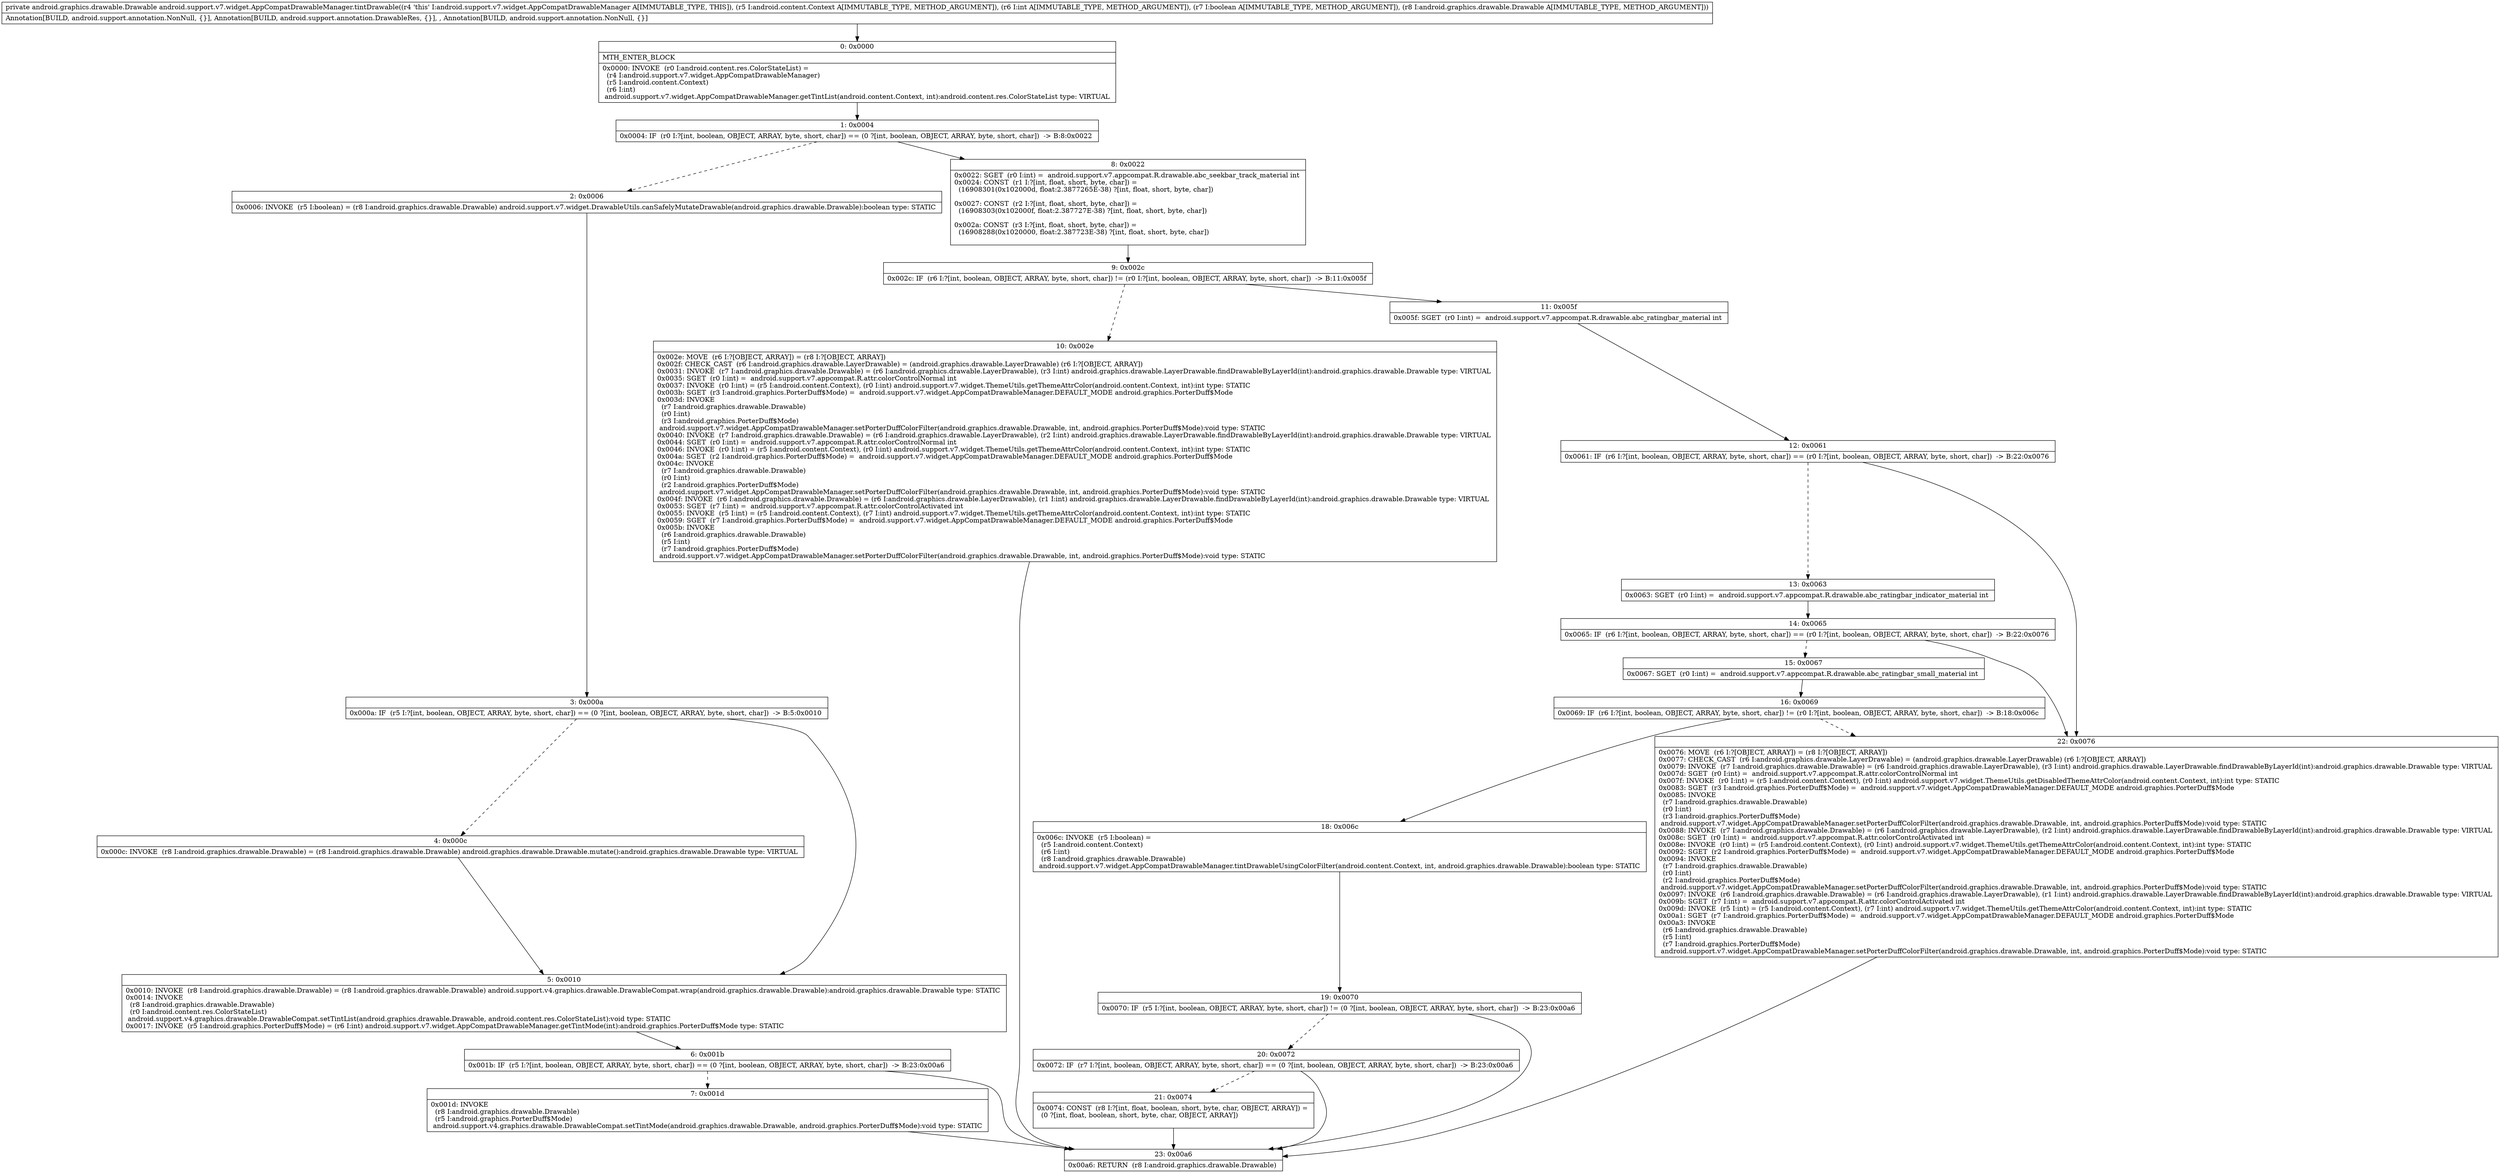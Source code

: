 digraph "CFG forandroid.support.v7.widget.AppCompatDrawableManager.tintDrawable(Landroid\/content\/Context;IZLandroid\/graphics\/drawable\/Drawable;)Landroid\/graphics\/drawable\/Drawable;" {
Node_0 [shape=record,label="{0\:\ 0x0000|MTH_ENTER_BLOCK\l|0x0000: INVOKE  (r0 I:android.content.res.ColorStateList) = \l  (r4 I:android.support.v7.widget.AppCompatDrawableManager)\l  (r5 I:android.content.Context)\l  (r6 I:int)\l android.support.v7.widget.AppCompatDrawableManager.getTintList(android.content.Context, int):android.content.res.ColorStateList type: VIRTUAL \l}"];
Node_1 [shape=record,label="{1\:\ 0x0004|0x0004: IF  (r0 I:?[int, boolean, OBJECT, ARRAY, byte, short, char]) == (0 ?[int, boolean, OBJECT, ARRAY, byte, short, char])  \-\> B:8:0x0022 \l}"];
Node_2 [shape=record,label="{2\:\ 0x0006|0x0006: INVOKE  (r5 I:boolean) = (r8 I:android.graphics.drawable.Drawable) android.support.v7.widget.DrawableUtils.canSafelyMutateDrawable(android.graphics.drawable.Drawable):boolean type: STATIC \l}"];
Node_3 [shape=record,label="{3\:\ 0x000a|0x000a: IF  (r5 I:?[int, boolean, OBJECT, ARRAY, byte, short, char]) == (0 ?[int, boolean, OBJECT, ARRAY, byte, short, char])  \-\> B:5:0x0010 \l}"];
Node_4 [shape=record,label="{4\:\ 0x000c|0x000c: INVOKE  (r8 I:android.graphics.drawable.Drawable) = (r8 I:android.graphics.drawable.Drawable) android.graphics.drawable.Drawable.mutate():android.graphics.drawable.Drawable type: VIRTUAL \l}"];
Node_5 [shape=record,label="{5\:\ 0x0010|0x0010: INVOKE  (r8 I:android.graphics.drawable.Drawable) = (r8 I:android.graphics.drawable.Drawable) android.support.v4.graphics.drawable.DrawableCompat.wrap(android.graphics.drawable.Drawable):android.graphics.drawable.Drawable type: STATIC \l0x0014: INVOKE  \l  (r8 I:android.graphics.drawable.Drawable)\l  (r0 I:android.content.res.ColorStateList)\l android.support.v4.graphics.drawable.DrawableCompat.setTintList(android.graphics.drawable.Drawable, android.content.res.ColorStateList):void type: STATIC \l0x0017: INVOKE  (r5 I:android.graphics.PorterDuff$Mode) = (r6 I:int) android.support.v7.widget.AppCompatDrawableManager.getTintMode(int):android.graphics.PorterDuff$Mode type: STATIC \l}"];
Node_6 [shape=record,label="{6\:\ 0x001b|0x001b: IF  (r5 I:?[int, boolean, OBJECT, ARRAY, byte, short, char]) == (0 ?[int, boolean, OBJECT, ARRAY, byte, short, char])  \-\> B:23:0x00a6 \l}"];
Node_7 [shape=record,label="{7\:\ 0x001d|0x001d: INVOKE  \l  (r8 I:android.graphics.drawable.Drawable)\l  (r5 I:android.graphics.PorterDuff$Mode)\l android.support.v4.graphics.drawable.DrawableCompat.setTintMode(android.graphics.drawable.Drawable, android.graphics.PorterDuff$Mode):void type: STATIC \l}"];
Node_8 [shape=record,label="{8\:\ 0x0022|0x0022: SGET  (r0 I:int) =  android.support.v7.appcompat.R.drawable.abc_seekbar_track_material int \l0x0024: CONST  (r1 I:?[int, float, short, byte, char]) = \l  (16908301(0x102000d, float:2.3877265E\-38) ?[int, float, short, byte, char])\l \l0x0027: CONST  (r2 I:?[int, float, short, byte, char]) = \l  (16908303(0x102000f, float:2.387727E\-38) ?[int, float, short, byte, char])\l \l0x002a: CONST  (r3 I:?[int, float, short, byte, char]) = \l  (16908288(0x1020000, float:2.387723E\-38) ?[int, float, short, byte, char])\l \l}"];
Node_9 [shape=record,label="{9\:\ 0x002c|0x002c: IF  (r6 I:?[int, boolean, OBJECT, ARRAY, byte, short, char]) != (r0 I:?[int, boolean, OBJECT, ARRAY, byte, short, char])  \-\> B:11:0x005f \l}"];
Node_10 [shape=record,label="{10\:\ 0x002e|0x002e: MOVE  (r6 I:?[OBJECT, ARRAY]) = (r8 I:?[OBJECT, ARRAY]) \l0x002f: CHECK_CAST  (r6 I:android.graphics.drawable.LayerDrawable) = (android.graphics.drawable.LayerDrawable) (r6 I:?[OBJECT, ARRAY]) \l0x0031: INVOKE  (r7 I:android.graphics.drawable.Drawable) = (r6 I:android.graphics.drawable.LayerDrawable), (r3 I:int) android.graphics.drawable.LayerDrawable.findDrawableByLayerId(int):android.graphics.drawable.Drawable type: VIRTUAL \l0x0035: SGET  (r0 I:int) =  android.support.v7.appcompat.R.attr.colorControlNormal int \l0x0037: INVOKE  (r0 I:int) = (r5 I:android.content.Context), (r0 I:int) android.support.v7.widget.ThemeUtils.getThemeAttrColor(android.content.Context, int):int type: STATIC \l0x003b: SGET  (r3 I:android.graphics.PorterDuff$Mode) =  android.support.v7.widget.AppCompatDrawableManager.DEFAULT_MODE android.graphics.PorterDuff$Mode \l0x003d: INVOKE  \l  (r7 I:android.graphics.drawable.Drawable)\l  (r0 I:int)\l  (r3 I:android.graphics.PorterDuff$Mode)\l android.support.v7.widget.AppCompatDrawableManager.setPorterDuffColorFilter(android.graphics.drawable.Drawable, int, android.graphics.PorterDuff$Mode):void type: STATIC \l0x0040: INVOKE  (r7 I:android.graphics.drawable.Drawable) = (r6 I:android.graphics.drawable.LayerDrawable), (r2 I:int) android.graphics.drawable.LayerDrawable.findDrawableByLayerId(int):android.graphics.drawable.Drawable type: VIRTUAL \l0x0044: SGET  (r0 I:int) =  android.support.v7.appcompat.R.attr.colorControlNormal int \l0x0046: INVOKE  (r0 I:int) = (r5 I:android.content.Context), (r0 I:int) android.support.v7.widget.ThemeUtils.getThemeAttrColor(android.content.Context, int):int type: STATIC \l0x004a: SGET  (r2 I:android.graphics.PorterDuff$Mode) =  android.support.v7.widget.AppCompatDrawableManager.DEFAULT_MODE android.graphics.PorterDuff$Mode \l0x004c: INVOKE  \l  (r7 I:android.graphics.drawable.Drawable)\l  (r0 I:int)\l  (r2 I:android.graphics.PorterDuff$Mode)\l android.support.v7.widget.AppCompatDrawableManager.setPorterDuffColorFilter(android.graphics.drawable.Drawable, int, android.graphics.PorterDuff$Mode):void type: STATIC \l0x004f: INVOKE  (r6 I:android.graphics.drawable.Drawable) = (r6 I:android.graphics.drawable.LayerDrawable), (r1 I:int) android.graphics.drawable.LayerDrawable.findDrawableByLayerId(int):android.graphics.drawable.Drawable type: VIRTUAL \l0x0053: SGET  (r7 I:int) =  android.support.v7.appcompat.R.attr.colorControlActivated int \l0x0055: INVOKE  (r5 I:int) = (r5 I:android.content.Context), (r7 I:int) android.support.v7.widget.ThemeUtils.getThemeAttrColor(android.content.Context, int):int type: STATIC \l0x0059: SGET  (r7 I:android.graphics.PorterDuff$Mode) =  android.support.v7.widget.AppCompatDrawableManager.DEFAULT_MODE android.graphics.PorterDuff$Mode \l0x005b: INVOKE  \l  (r6 I:android.graphics.drawable.Drawable)\l  (r5 I:int)\l  (r7 I:android.graphics.PorterDuff$Mode)\l android.support.v7.widget.AppCompatDrawableManager.setPorterDuffColorFilter(android.graphics.drawable.Drawable, int, android.graphics.PorterDuff$Mode):void type: STATIC \l}"];
Node_11 [shape=record,label="{11\:\ 0x005f|0x005f: SGET  (r0 I:int) =  android.support.v7.appcompat.R.drawable.abc_ratingbar_material int \l}"];
Node_12 [shape=record,label="{12\:\ 0x0061|0x0061: IF  (r6 I:?[int, boolean, OBJECT, ARRAY, byte, short, char]) == (r0 I:?[int, boolean, OBJECT, ARRAY, byte, short, char])  \-\> B:22:0x0076 \l}"];
Node_13 [shape=record,label="{13\:\ 0x0063|0x0063: SGET  (r0 I:int) =  android.support.v7.appcompat.R.drawable.abc_ratingbar_indicator_material int \l}"];
Node_14 [shape=record,label="{14\:\ 0x0065|0x0065: IF  (r6 I:?[int, boolean, OBJECT, ARRAY, byte, short, char]) == (r0 I:?[int, boolean, OBJECT, ARRAY, byte, short, char])  \-\> B:22:0x0076 \l}"];
Node_15 [shape=record,label="{15\:\ 0x0067|0x0067: SGET  (r0 I:int) =  android.support.v7.appcompat.R.drawable.abc_ratingbar_small_material int \l}"];
Node_16 [shape=record,label="{16\:\ 0x0069|0x0069: IF  (r6 I:?[int, boolean, OBJECT, ARRAY, byte, short, char]) != (r0 I:?[int, boolean, OBJECT, ARRAY, byte, short, char])  \-\> B:18:0x006c \l}"];
Node_18 [shape=record,label="{18\:\ 0x006c|0x006c: INVOKE  (r5 I:boolean) = \l  (r5 I:android.content.Context)\l  (r6 I:int)\l  (r8 I:android.graphics.drawable.Drawable)\l android.support.v7.widget.AppCompatDrawableManager.tintDrawableUsingColorFilter(android.content.Context, int, android.graphics.drawable.Drawable):boolean type: STATIC \l}"];
Node_19 [shape=record,label="{19\:\ 0x0070|0x0070: IF  (r5 I:?[int, boolean, OBJECT, ARRAY, byte, short, char]) != (0 ?[int, boolean, OBJECT, ARRAY, byte, short, char])  \-\> B:23:0x00a6 \l}"];
Node_20 [shape=record,label="{20\:\ 0x0072|0x0072: IF  (r7 I:?[int, boolean, OBJECT, ARRAY, byte, short, char]) == (0 ?[int, boolean, OBJECT, ARRAY, byte, short, char])  \-\> B:23:0x00a6 \l}"];
Node_21 [shape=record,label="{21\:\ 0x0074|0x0074: CONST  (r8 I:?[int, float, boolean, short, byte, char, OBJECT, ARRAY]) = \l  (0 ?[int, float, boolean, short, byte, char, OBJECT, ARRAY])\l \l}"];
Node_22 [shape=record,label="{22\:\ 0x0076|0x0076: MOVE  (r6 I:?[OBJECT, ARRAY]) = (r8 I:?[OBJECT, ARRAY]) \l0x0077: CHECK_CAST  (r6 I:android.graphics.drawable.LayerDrawable) = (android.graphics.drawable.LayerDrawable) (r6 I:?[OBJECT, ARRAY]) \l0x0079: INVOKE  (r7 I:android.graphics.drawable.Drawable) = (r6 I:android.graphics.drawable.LayerDrawable), (r3 I:int) android.graphics.drawable.LayerDrawable.findDrawableByLayerId(int):android.graphics.drawable.Drawable type: VIRTUAL \l0x007d: SGET  (r0 I:int) =  android.support.v7.appcompat.R.attr.colorControlNormal int \l0x007f: INVOKE  (r0 I:int) = (r5 I:android.content.Context), (r0 I:int) android.support.v7.widget.ThemeUtils.getDisabledThemeAttrColor(android.content.Context, int):int type: STATIC \l0x0083: SGET  (r3 I:android.graphics.PorterDuff$Mode) =  android.support.v7.widget.AppCompatDrawableManager.DEFAULT_MODE android.graphics.PorterDuff$Mode \l0x0085: INVOKE  \l  (r7 I:android.graphics.drawable.Drawable)\l  (r0 I:int)\l  (r3 I:android.graphics.PorterDuff$Mode)\l android.support.v7.widget.AppCompatDrawableManager.setPorterDuffColorFilter(android.graphics.drawable.Drawable, int, android.graphics.PorterDuff$Mode):void type: STATIC \l0x0088: INVOKE  (r7 I:android.graphics.drawable.Drawable) = (r6 I:android.graphics.drawable.LayerDrawable), (r2 I:int) android.graphics.drawable.LayerDrawable.findDrawableByLayerId(int):android.graphics.drawable.Drawable type: VIRTUAL \l0x008c: SGET  (r0 I:int) =  android.support.v7.appcompat.R.attr.colorControlActivated int \l0x008e: INVOKE  (r0 I:int) = (r5 I:android.content.Context), (r0 I:int) android.support.v7.widget.ThemeUtils.getThemeAttrColor(android.content.Context, int):int type: STATIC \l0x0092: SGET  (r2 I:android.graphics.PorterDuff$Mode) =  android.support.v7.widget.AppCompatDrawableManager.DEFAULT_MODE android.graphics.PorterDuff$Mode \l0x0094: INVOKE  \l  (r7 I:android.graphics.drawable.Drawable)\l  (r0 I:int)\l  (r2 I:android.graphics.PorterDuff$Mode)\l android.support.v7.widget.AppCompatDrawableManager.setPorterDuffColorFilter(android.graphics.drawable.Drawable, int, android.graphics.PorterDuff$Mode):void type: STATIC \l0x0097: INVOKE  (r6 I:android.graphics.drawable.Drawable) = (r6 I:android.graphics.drawable.LayerDrawable), (r1 I:int) android.graphics.drawable.LayerDrawable.findDrawableByLayerId(int):android.graphics.drawable.Drawable type: VIRTUAL \l0x009b: SGET  (r7 I:int) =  android.support.v7.appcompat.R.attr.colorControlActivated int \l0x009d: INVOKE  (r5 I:int) = (r5 I:android.content.Context), (r7 I:int) android.support.v7.widget.ThemeUtils.getThemeAttrColor(android.content.Context, int):int type: STATIC \l0x00a1: SGET  (r7 I:android.graphics.PorterDuff$Mode) =  android.support.v7.widget.AppCompatDrawableManager.DEFAULT_MODE android.graphics.PorterDuff$Mode \l0x00a3: INVOKE  \l  (r6 I:android.graphics.drawable.Drawable)\l  (r5 I:int)\l  (r7 I:android.graphics.PorterDuff$Mode)\l android.support.v7.widget.AppCompatDrawableManager.setPorterDuffColorFilter(android.graphics.drawable.Drawable, int, android.graphics.PorterDuff$Mode):void type: STATIC \l}"];
Node_23 [shape=record,label="{23\:\ 0x00a6|0x00a6: RETURN  (r8 I:android.graphics.drawable.Drawable) \l}"];
MethodNode[shape=record,label="{private android.graphics.drawable.Drawable android.support.v7.widget.AppCompatDrawableManager.tintDrawable((r4 'this' I:android.support.v7.widget.AppCompatDrawableManager A[IMMUTABLE_TYPE, THIS]), (r5 I:android.content.Context A[IMMUTABLE_TYPE, METHOD_ARGUMENT]), (r6 I:int A[IMMUTABLE_TYPE, METHOD_ARGUMENT]), (r7 I:boolean A[IMMUTABLE_TYPE, METHOD_ARGUMENT]), (r8 I:android.graphics.drawable.Drawable A[IMMUTABLE_TYPE, METHOD_ARGUMENT]))  | Annotation[BUILD, android.support.annotation.NonNull, \{\}], Annotation[BUILD, android.support.annotation.DrawableRes, \{\}], , Annotation[BUILD, android.support.annotation.NonNull, \{\}]\l}"];
MethodNode -> Node_0;
Node_0 -> Node_1;
Node_1 -> Node_2[style=dashed];
Node_1 -> Node_8;
Node_2 -> Node_3;
Node_3 -> Node_4[style=dashed];
Node_3 -> Node_5;
Node_4 -> Node_5;
Node_5 -> Node_6;
Node_6 -> Node_7[style=dashed];
Node_6 -> Node_23;
Node_7 -> Node_23;
Node_8 -> Node_9;
Node_9 -> Node_10[style=dashed];
Node_9 -> Node_11;
Node_10 -> Node_23;
Node_11 -> Node_12;
Node_12 -> Node_13[style=dashed];
Node_12 -> Node_22;
Node_13 -> Node_14;
Node_14 -> Node_15[style=dashed];
Node_14 -> Node_22;
Node_15 -> Node_16;
Node_16 -> Node_18;
Node_16 -> Node_22[style=dashed];
Node_18 -> Node_19;
Node_19 -> Node_20[style=dashed];
Node_19 -> Node_23;
Node_20 -> Node_21[style=dashed];
Node_20 -> Node_23;
Node_21 -> Node_23;
Node_22 -> Node_23;
}

